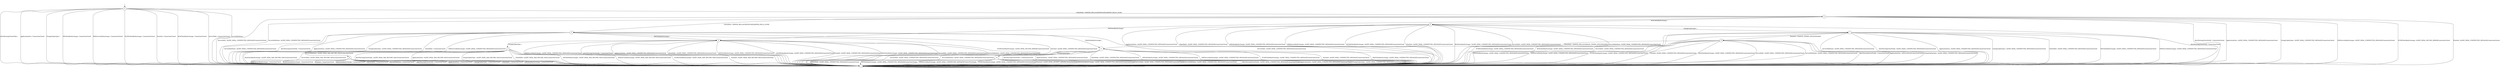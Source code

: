 digraph g {
__start0 [label="" shape="none"];

	s0 [shape="circle" label="0"];
	s1 [shape="circle" label="1"];
	s2 [shape="circle" label="2"];
	s3 [shape="circle" label="3"];
	s4 [shape="circle" label="4"];
	s5 [shape="circle" label="5"];
	s6 [shape="circle" label="6"];
	s7 [shape="circle" label="7"];
	s8 [shape="circle" label="8"];
	s9 [shape="circle" label="9"];
	s10 [shape="circle" label="10"];
	s11 [shape="circle" label="11"];
	s0 -> s1 [label="AlertWarningCloseNotify / -"];
	s0 -> s1 [label="ApplicationData / ConnectionClosed"];
	s0 -> s1 [label="ChangeCipherSpec / -"];
	s0 -> s2 [label="ClientHello / SERVER_HELLO|CERTIFICATE|SERVER_HELLO_DONE"];
	s0 -> s1 [label="DHClientKeyExchange / ConnectionClosed"];
	s0 -> s1 [label="DHEServerKeyExchange / ConnectionClosed"];
	s0 -> s1 [label="ECDHClientKeyExchange / ConnectionClosed"];
	s0 -> s1 [label="Finished / ConnectionClosed"];
	s0 -> s1 [label="RSAClientKeyExchange / ConnectionClosed"];
	s0 -> s1 [label="ServerHello / ConnectionClosed"];
	s0 -> s1 [label="ServerHelloDone / -"];
	s1 -> s1 [label="AlertWarningCloseNotify / ConnectionClosed"];
	s1 -> s1 [label="ApplicationData / ConnectionClosed"];
	s1 -> s1 [label="ChangeCipherSpec / ConnectionClosed"];
	s1 -> s1 [label="ClientHello / ConnectionClosed"];
	s1 -> s1 [label="DHClientKeyExchange / ConnectionClosed"];
	s1 -> s1 [label="DHEServerKeyExchange / ConnectionClosed"];
	s1 -> s1 [label="ECDHClientKeyExchange / ConnectionClosed"];
	s1 -> s1 [label="Finished / ConnectionClosed"];
	s1 -> s1 [label="RSAClientKeyExchange / ConnectionClosed"];
	s1 -> s1 [label="ServerHello / ConnectionClosed"];
	s1 -> s1 [label="ServerHelloDone / ConnectionClosed"];
	s2 -> s1 [label="AlertWarningCloseNotify / ConnectionClosed"];
	s2 -> s1 [label="ApplicationData / ALERT_FATAL_UNEXPECTED_MESSAGE|ConnectionClosed"];
	s2 -> s1 [label="ChangeCipherSpec / ALERT_FATAL_UNEXPECTED_MESSAGE|ConnectionClosed"];
	s2 -> s3 [label="ClientHello / SERVER_HELLO|CERTIFICATE|SERVER_HELLO_DONE"];
	s2 -> s4 [label="DHClientKeyExchange / -"];
	s2 -> s1 [label="DHEServerKeyExchange / ALERT_FATAL_UNEXPECTED_MESSAGE|ConnectionClosed"];
	s2 -> s1 [label="ECDHClientKeyExchange / ALERT_FATAL_DECODE_ERROR|ConnectionClosed"];
	s2 -> s1 [label="Finished / ALERT_FATAL_UNEXPECTED_MESSAGE|ConnectionClosed"];
	s2 -> s8 [label="RSAClientKeyExchange / -"];
	s2 -> s1 [label="ServerHello / ALERT_FATAL_UNEXPECTED_MESSAGE|ConnectionClosed"];
	s2 -> s1 [label="ServerHelloDone / ALERT_FATAL_UNEXPECTED_MESSAGE|ConnectionClosed"];
	s3 -> s1 [label="AlertWarningCloseNotify / ConnectionClosed"];
	s3 -> s1 [label="ApplicationData / ALERT_FATAL_UNEXPECTED_MESSAGE|ConnectionClosed"];
	s3 -> s1 [label="ChangeCipherSpec / ALERT_FATAL_UNEXPECTED_MESSAGE|ConnectionClosed"];
	s3 -> s1 [label="ClientHello / ConnectionClosed"];
	s3 -> s4 [label="DHClientKeyExchange / -"];
	s3 -> s1 [label="DHEServerKeyExchange / ALERT_FATAL_UNEXPECTED_MESSAGE|ConnectionClosed"];
	s3 -> s1 [label="ECDHClientKeyExchange / ALERT_FATAL_DECODE_ERROR|ConnectionClosed"];
	s3 -> s1 [label="Finished / ALERT_FATAL_UNEXPECTED_MESSAGE|ConnectionClosed"];
	s3 -> s11 [label="RSAClientKeyExchange / -"];
	s3 -> s1 [label="ServerHello / ALERT_FATAL_UNEXPECTED_MESSAGE|ConnectionClosed"];
	s3 -> s1 [label="ServerHelloDone / ALERT_FATAL_UNEXPECTED_MESSAGE|ConnectionClosed"];
	s4 -> s1 [label="AlertWarningCloseNotify / ConnectionClosed"];
	s4 -> s1 [label="ApplicationData / ALERT_FATAL_UNEXPECTED_MESSAGE|ConnectionClosed"];
	s4 -> s5 [label="ChangeCipherSpec / -"];
	s4 -> s1 [label="ClientHello / ALERT_FATAL_UNEXPECTED_MESSAGE|ConnectionClosed"];
	s4 -> s1 [label="DHClientKeyExchange / ALERT_FATAL_UNEXPECTED_MESSAGE|ConnectionClosed"];
	s4 -> s1 [label="DHEServerKeyExchange / ALERT_FATAL_UNEXPECTED_MESSAGE|ConnectionClosed"];
	s4 -> s1 [label="ECDHClientKeyExchange / ALERT_FATAL_UNEXPECTED_MESSAGE|ConnectionClosed"];
	s4 -> s1 [label="Finished / ALERT_FATAL_UNEXPECTED_MESSAGE|ConnectionClosed"];
	s4 -> s1 [label="RSAClientKeyExchange / ALERT_FATAL_UNEXPECTED_MESSAGE|ConnectionClosed"];
	s4 -> s1 [label="ServerHello / ALERT_FATAL_UNEXPECTED_MESSAGE|ConnectionClosed"];
	s4 -> s1 [label="ServerHelloDone / ALERT_FATAL_UNEXPECTED_MESSAGE|ConnectionClosed"];
	s5 -> s1 [label="AlertWarningCloseNotify / ALERT_FATAL_BAD_RECORD_MAC|ConnectionClosed"];
	s5 -> s1 [label="ApplicationData / ALERT_FATAL_BAD_RECORD_MAC|ConnectionClosed"];
	s5 -> s1 [label="ChangeCipherSpec / ALERT_FATAL_BAD_RECORD_MAC|ConnectionClosed"];
	s5 -> s1 [label="ClientHello / ALERT_FATAL_BAD_RECORD_MAC|ConnectionClosed"];
	s5 -> s1 [label="DHClientKeyExchange / ALERT_FATAL_BAD_RECORD_MAC|ConnectionClosed"];
	s5 -> s1 [label="DHEServerKeyExchange / ALERT_FATAL_BAD_RECORD_MAC|ConnectionClosed"];
	s5 -> s1 [label="ECDHClientKeyExchange / ALERT_FATAL_BAD_RECORD_MAC|ConnectionClosed"];
	s5 -> s1 [label="Finished / ALERT_FATAL_BAD_RECORD_MAC|ConnectionClosed"];
	s5 -> s1 [label="RSAClientKeyExchange / ALERT_FATAL_BAD_RECORD_MAC|ConnectionClosed"];
	s5 -> s1 [label="ServerHello / ALERT_FATAL_BAD_RECORD_MAC|ConnectionClosed"];
	s5 -> s6 [label="ServerHelloDone / ALERT_FATAL_BAD_RECORD_MAC|ConnectionClosed"];
	s6 -> s1 [label="AlertWarningCloseNotify / ConnectionClosed"];
	s6 -> s1 [label="ApplicationData / ConnectionClosed"];
	s6 -> s1 [label="ChangeCipherSpec / ConnectionClosed"];
	s6 -> s1 [label="ClientHello / ConnectionClosed"];
	s6 -> s1 [label="DHClientKeyExchange / ConnectionClosed"];
	s6 -> s1 [label="DHEServerKeyExchange / ConnectionClosed"];
	s6 -> s1 [label="ECDHClientKeyExchange / ConnectionClosed"];
	s6 -> s1 [label="Finished / ConnectionClosed"];
	s6 -> s1 [label="RSAClientKeyExchange / ConnectionClosed"];
	s6 -> s1 [label="ServerHello / ConnectionClosed"];
	s6 -> s1 [label="ServerHelloDone / ConnectionClosed"];
	s7 -> s1 [label="AlertWarningCloseNotify / ALERT_FATAL_UNEXPECTED_MESSAGE|ConnectionClosed"];
	s7 -> s1 [label="ApplicationData / ALERT_FATAL_UNEXPECTED_MESSAGE|ConnectionClosed"];
	s7 -> s1 [label="ChangeCipherSpec / ALERT_FATAL_UNEXPECTED_MESSAGE|ConnectionClosed"];
	s7 -> s1 [label="ClientHello / ALERT_FATAL_UNEXPECTED_MESSAGE|ConnectionClosed"];
	s7 -> s1 [label="DHClientKeyExchange / ALERT_FATAL_UNEXPECTED_MESSAGE|ConnectionClosed"];
	s7 -> s1 [label="DHEServerKeyExchange / ALERT_FATAL_UNEXPECTED_MESSAGE|ConnectionClosed"];
	s7 -> s1 [label="ECDHClientKeyExchange / ALERT_FATAL_UNEXPECTED_MESSAGE|ConnectionClosed"];
	s7 -> s9 [label="Finished / CHANGE_CIPHER_SPEC|FINISHED"];
	s7 -> s1 [label="RSAClientKeyExchange / ALERT_FATAL_UNEXPECTED_MESSAGE|ConnectionClosed"];
	s7 -> s1 [label="ServerHello / ALERT_FATAL_UNEXPECTED_MESSAGE|ConnectionClosed"];
	s7 -> s1 [label="ServerHelloDone / ALERT_FATAL_UNEXPECTED_MESSAGE|ConnectionClosed"];
	s8 -> s1 [label="AlertWarningCloseNotify / ConnectionClosed"];
	s8 -> s1 [label="ApplicationData / ALERT_FATAL_UNEXPECTED_MESSAGE|ConnectionClosed"];
	s8 -> s7 [label="ChangeCipherSpec / -"];
	s8 -> s1 [label="ClientHello / ALERT_FATAL_UNEXPECTED_MESSAGE|ConnectionClosed"];
	s8 -> s1 [label="DHClientKeyExchange / ALERT_FATAL_UNEXPECTED_MESSAGE|ConnectionClosed"];
	s8 -> s1 [label="DHEServerKeyExchange / ALERT_FATAL_UNEXPECTED_MESSAGE|ConnectionClosed"];
	s8 -> s1 [label="ECDHClientKeyExchange / ALERT_FATAL_UNEXPECTED_MESSAGE|ConnectionClosed"];
	s8 -> s1 [label="Finished / ALERT_FATAL_UNEXPECTED_MESSAGE|ConnectionClosed"];
	s8 -> s1 [label="RSAClientKeyExchange / ALERT_FATAL_UNEXPECTED_MESSAGE|ConnectionClosed"];
	s8 -> s1 [label="ServerHello / ALERT_FATAL_UNEXPECTED_MESSAGE|ConnectionClosed"];
	s8 -> s1 [label="ServerHelloDone / ALERT_FATAL_UNEXPECTED_MESSAGE|ConnectionClosed"];
	s9 -> s1 [label="AlertWarningCloseNotify / ConnectionClosed"];
	s9 -> s1 [label="ApplicationData / APPLICATION|ConnectionClosed"];
	s9 -> s1 [label="ChangeCipherSpec / ALERT_FATAL_UNEXPECTED_MESSAGE|ConnectionClosed"];
	s9 -> s11 [label="ClientHello / SERVER_HELLO|CHANGE_CIPHER_SPEC|FINISHED"];
	s9 -> s1 [label="DHClientKeyExchange / ALERT_FATAL_UNEXPECTED_MESSAGE|ConnectionClosed"];
	s9 -> s1 [label="DHEServerKeyExchange / ALERT_FATAL_UNEXPECTED_MESSAGE|ConnectionClosed"];
	s9 -> s1 [label="ECDHClientKeyExchange / ALERT_FATAL_UNEXPECTED_MESSAGE|ConnectionClosed"];
	s9 -> s1 [label="Finished / ALERT_FATAL_UNEXPECTED_MESSAGE|ConnectionClosed"];
	s9 -> s1 [label="RSAClientKeyExchange / ALERT_FATAL_UNEXPECTED_MESSAGE|ConnectionClosed"];
	s9 -> s1 [label="ServerHello / ALERT_FATAL_UNEXPECTED_MESSAGE|ConnectionClosed"];
	s9 -> s1 [label="ServerHelloDone / ALERT_FATAL_UNEXPECTED_MESSAGE|ConnectionClosed"];
	s10 -> s1 [label="AlertWarningCloseNotify / ALERT_FATAL_UNEXPECTED_MESSAGE|ConnectionClosed"];
	s10 -> s1 [label="ApplicationData / ALERT_FATAL_UNEXPECTED_MESSAGE|ConnectionClosed"];
	s10 -> s1 [label="ChangeCipherSpec / ALERT_FATAL_UNEXPECTED_MESSAGE|ConnectionClosed"];
	s10 -> s1 [label="ClientHello / ALERT_FATAL_UNEXPECTED_MESSAGE|ConnectionClosed"];
	s10 -> s1 [label="DHClientKeyExchange / ALERT_FATAL_UNEXPECTED_MESSAGE|ConnectionClosed"];
	s10 -> s1 [label="DHEServerKeyExchange / ALERT_FATAL_UNEXPECTED_MESSAGE|ConnectionClosed"];
	s10 -> s1 [label="ECDHClientKeyExchange / ALERT_FATAL_UNEXPECTED_MESSAGE|ConnectionClosed"];
	s10 -> s1 [label="Finished / ALERT_FATAL_DECRYPT_ERROR|ConnectionClosed"];
	s10 -> s1 [label="RSAClientKeyExchange / ALERT_FATAL_UNEXPECTED_MESSAGE|ConnectionClosed"];
	s10 -> s1 [label="ServerHello / ALERT_FATAL_UNEXPECTED_MESSAGE|ConnectionClosed"];
	s10 -> s1 [label="ServerHelloDone / ALERT_FATAL_UNEXPECTED_MESSAGE|ConnectionClosed"];
	s11 -> s1 [label="AlertWarningCloseNotify / ConnectionClosed"];
	s11 -> s1 [label="ApplicationData / ALERT_FATAL_UNEXPECTED_MESSAGE|ConnectionClosed"];
	s11 -> s10 [label="ChangeCipherSpec / -"];
	s11 -> s1 [label="ClientHello / ALERT_FATAL_UNEXPECTED_MESSAGE|ConnectionClosed"];
	s11 -> s1 [label="DHClientKeyExchange / ALERT_FATAL_UNEXPECTED_MESSAGE|ConnectionClosed"];
	s11 -> s1 [label="DHEServerKeyExchange / ALERT_FATAL_UNEXPECTED_MESSAGE|ConnectionClosed"];
	s11 -> s1 [label="ECDHClientKeyExchange / ALERT_FATAL_UNEXPECTED_MESSAGE|ConnectionClosed"];
	s11 -> s1 [label="Finished / ALERT_FATAL_UNEXPECTED_MESSAGE|ConnectionClosed"];
	s11 -> s1 [label="RSAClientKeyExchange / ALERT_FATAL_UNEXPECTED_MESSAGE|ConnectionClosed"];
	s11 -> s1 [label="ServerHello / ALERT_FATAL_UNEXPECTED_MESSAGE|ConnectionClosed"];
	s11 -> s1 [label="ServerHelloDone / ALERT_FATAL_UNEXPECTED_MESSAGE|ConnectionClosed"];

__start0 -> s0;
}
